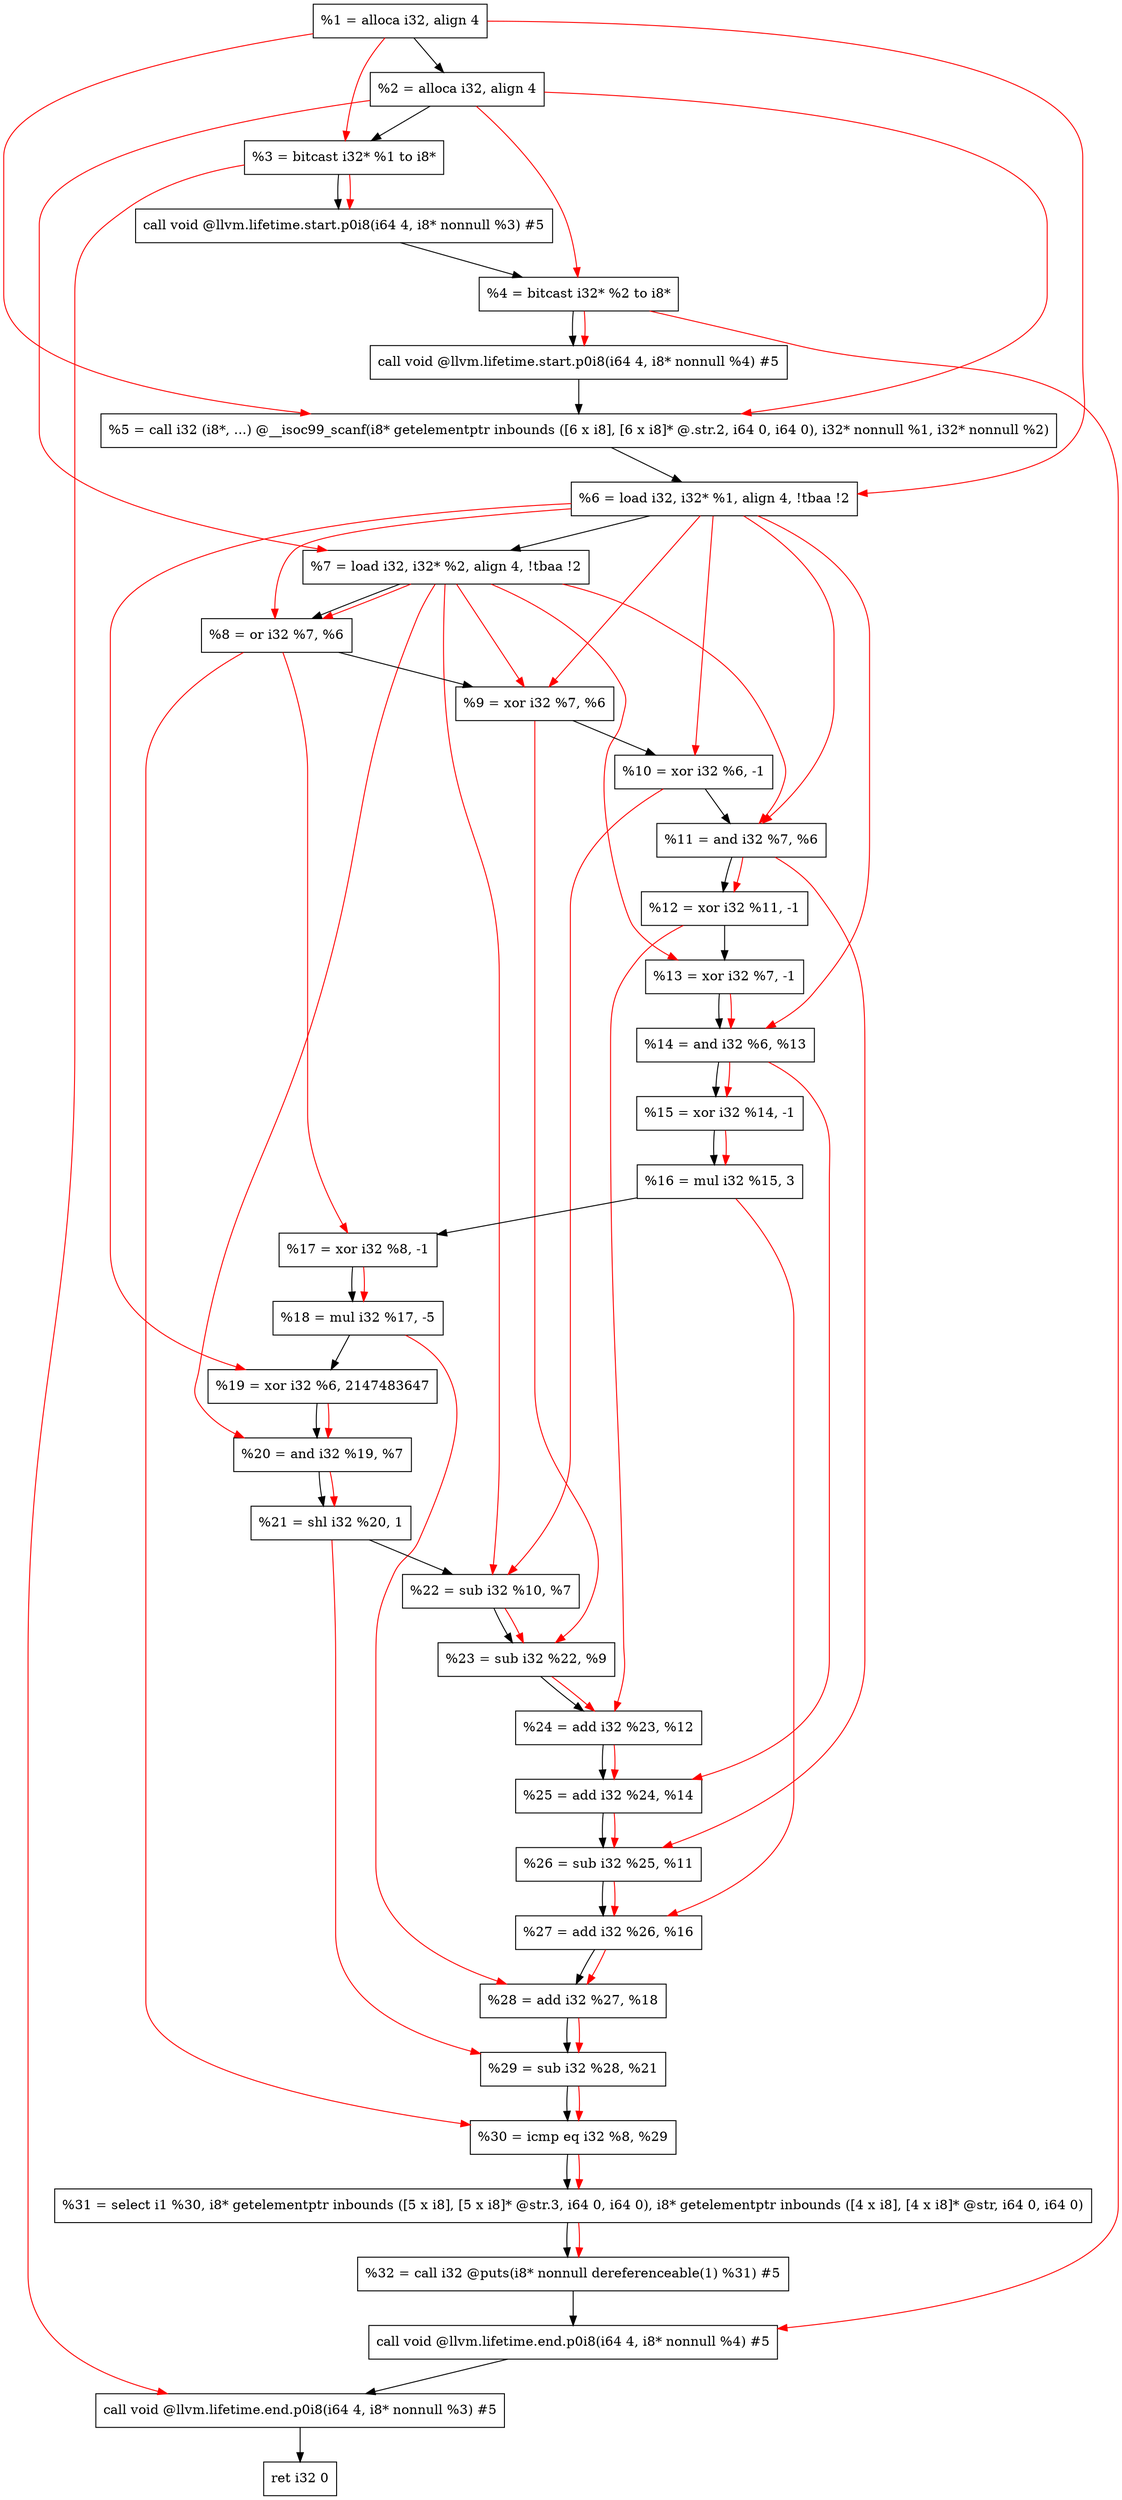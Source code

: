 digraph "DFG for'main' function" {
	Node0x514c98[shape=record, label="  %1 = alloca i32, align 4"];
	Node0x514d18[shape=record, label="  %2 = alloca i32, align 4"];
	Node0x514da8[shape=record, label="  %3 = bitcast i32* %1 to i8*"];
	Node0x515208[shape=record, label="  call void @llvm.lifetime.start.p0i8(i64 4, i8* nonnull %3) #5"];
	Node0x5152e8[shape=record, label="  %4 = bitcast i32* %2 to i8*"];
	Node0x515408[shape=record, label="  call void @llvm.lifetime.start.p0i8(i64 4, i8* nonnull %4) #5"];
	Node0x515640[shape=record, label="  %5 = call i32 (i8*, ...) @__isoc99_scanf(i8* getelementptr inbounds ([6 x i8], [6 x i8]* @.str.2, i64 0, i64 0), i32* nonnull %1, i32* nonnull %2)"];
	Node0x5156f8[shape=record, label="  %6 = load i32, i32* %1, align 4, !tbaa !2"];
	Node0x516668[shape=record, label="  %7 = load i32, i32* %2, align 4, !tbaa !2"];
	Node0x516cf0[shape=record, label="  %8 = or i32 %7, %6"];
	Node0x516d60[shape=record, label="  %9 = xor i32 %7, %6"];
	Node0x516dd0[shape=record, label="  %10 = xor i32 %6, -1"];
	Node0x516e40[shape=record, label="  %11 = and i32 %7, %6"];
	Node0x516eb0[shape=record, label="  %12 = xor i32 %11, -1"];
	Node0x516f20[shape=record, label="  %13 = xor i32 %7, -1"];
	Node0x516f90[shape=record, label="  %14 = and i32 %6, %13"];
	Node0x517000[shape=record, label="  %15 = xor i32 %14, -1"];
	Node0x517070[shape=record, label="  %16 = mul i32 %15, 3"];
	Node0x5170e0[shape=record, label="  %17 = xor i32 %8, -1"];
	Node0x517150[shape=record, label="  %18 = mul i32 %17, -5"];
	Node0x5171c0[shape=record, label="  %19 = xor i32 %6, 2147483647"];
	Node0x517230[shape=record, label="  %20 = and i32 %19, %7"];
	Node0x5172a0[shape=record, label="  %21 = shl i32 %20, 1"];
	Node0x517310[shape=record, label="  %22 = sub i32 %10, %7"];
	Node0x517380[shape=record, label="  %23 = sub i32 %22, %9"];
	Node0x5173f0[shape=record, label="  %24 = add i32 %23, %12"];
	Node0x517460[shape=record, label="  %25 = add i32 %24, %14"];
	Node0x5174d0[shape=record, label="  %26 = sub i32 %25, %11"];
	Node0x517540[shape=record, label="  %27 = add i32 %26, %16"];
	Node0x5175b0[shape=record, label="  %28 = add i32 %27, %18"];
	Node0x517620[shape=record, label="  %29 = sub i32 %28, %21"];
	Node0x517690[shape=record, label="  %30 = icmp eq i32 %8, %29"];
	Node0x4b59d8[shape=record, label="  %31 = select i1 %30, i8* getelementptr inbounds ([5 x i8], [5 x i8]* @str.3, i64 0, i64 0), i8* getelementptr inbounds ([4 x i8], [4 x i8]* @str, i64 0, i64 0)"];
	Node0x517720[shape=record, label="  %32 = call i32 @puts(i8* nonnull dereferenceable(1) %31) #5"];
	Node0x517b88[shape=record, label="  call void @llvm.lifetime.end.p0i8(i64 4, i8* nonnull %4) #5"];
	Node0x517ce8[shape=record, label="  call void @llvm.lifetime.end.p0i8(i64 4, i8* nonnull %3) #5"];
	Node0x517da8[shape=record, label="  ret i32 0"];
	Node0x514c98 -> Node0x514d18;
	Node0x514d18 -> Node0x514da8;
	Node0x514da8 -> Node0x515208;
	Node0x515208 -> Node0x5152e8;
	Node0x5152e8 -> Node0x515408;
	Node0x515408 -> Node0x515640;
	Node0x515640 -> Node0x5156f8;
	Node0x5156f8 -> Node0x516668;
	Node0x516668 -> Node0x516cf0;
	Node0x516cf0 -> Node0x516d60;
	Node0x516d60 -> Node0x516dd0;
	Node0x516dd0 -> Node0x516e40;
	Node0x516e40 -> Node0x516eb0;
	Node0x516eb0 -> Node0x516f20;
	Node0x516f20 -> Node0x516f90;
	Node0x516f90 -> Node0x517000;
	Node0x517000 -> Node0x517070;
	Node0x517070 -> Node0x5170e0;
	Node0x5170e0 -> Node0x517150;
	Node0x517150 -> Node0x5171c0;
	Node0x5171c0 -> Node0x517230;
	Node0x517230 -> Node0x5172a0;
	Node0x5172a0 -> Node0x517310;
	Node0x517310 -> Node0x517380;
	Node0x517380 -> Node0x5173f0;
	Node0x5173f0 -> Node0x517460;
	Node0x517460 -> Node0x5174d0;
	Node0x5174d0 -> Node0x517540;
	Node0x517540 -> Node0x5175b0;
	Node0x5175b0 -> Node0x517620;
	Node0x517620 -> Node0x517690;
	Node0x517690 -> Node0x4b59d8;
	Node0x4b59d8 -> Node0x517720;
	Node0x517720 -> Node0x517b88;
	Node0x517b88 -> Node0x517ce8;
	Node0x517ce8 -> Node0x517da8;
edge [color=red]
	Node0x514c98 -> Node0x514da8;
	Node0x514da8 -> Node0x515208;
	Node0x514d18 -> Node0x5152e8;
	Node0x5152e8 -> Node0x515408;
	Node0x514c98 -> Node0x515640;
	Node0x514d18 -> Node0x515640;
	Node0x514c98 -> Node0x5156f8;
	Node0x514d18 -> Node0x516668;
	Node0x516668 -> Node0x516cf0;
	Node0x5156f8 -> Node0x516cf0;
	Node0x516668 -> Node0x516d60;
	Node0x5156f8 -> Node0x516d60;
	Node0x5156f8 -> Node0x516dd0;
	Node0x516668 -> Node0x516e40;
	Node0x5156f8 -> Node0x516e40;
	Node0x516e40 -> Node0x516eb0;
	Node0x516668 -> Node0x516f20;
	Node0x5156f8 -> Node0x516f90;
	Node0x516f20 -> Node0x516f90;
	Node0x516f90 -> Node0x517000;
	Node0x517000 -> Node0x517070;
	Node0x516cf0 -> Node0x5170e0;
	Node0x5170e0 -> Node0x517150;
	Node0x5156f8 -> Node0x5171c0;
	Node0x5171c0 -> Node0x517230;
	Node0x516668 -> Node0x517230;
	Node0x517230 -> Node0x5172a0;
	Node0x516dd0 -> Node0x517310;
	Node0x516668 -> Node0x517310;
	Node0x517310 -> Node0x517380;
	Node0x516d60 -> Node0x517380;
	Node0x517380 -> Node0x5173f0;
	Node0x516eb0 -> Node0x5173f0;
	Node0x5173f0 -> Node0x517460;
	Node0x516f90 -> Node0x517460;
	Node0x517460 -> Node0x5174d0;
	Node0x516e40 -> Node0x5174d0;
	Node0x5174d0 -> Node0x517540;
	Node0x517070 -> Node0x517540;
	Node0x517540 -> Node0x5175b0;
	Node0x517150 -> Node0x5175b0;
	Node0x5175b0 -> Node0x517620;
	Node0x5172a0 -> Node0x517620;
	Node0x516cf0 -> Node0x517690;
	Node0x517620 -> Node0x517690;
	Node0x517690 -> Node0x4b59d8;
	Node0x4b59d8 -> Node0x517720;
	Node0x5152e8 -> Node0x517b88;
	Node0x514da8 -> Node0x517ce8;
}
